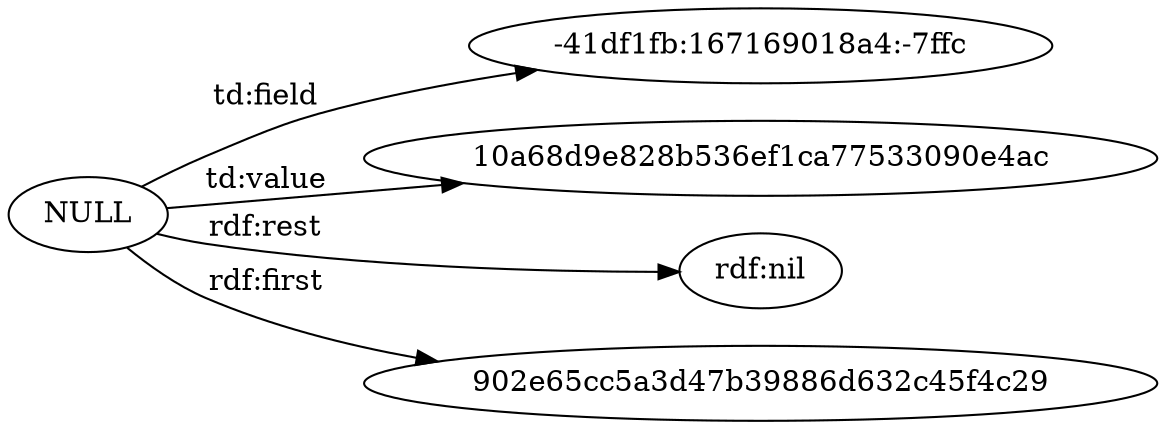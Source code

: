 digraph ar2dtool_diagram { 
rankdir=LR;
size="1501"
	"NULL" -> "-41df1fb:167169018a4:-7ffc" [ label = "td:field" ];
	"NULL" -> "10a68d9e828b536ef1ca77533090e4ac" [ label = "td:value" ];
	"NULL" -> "rdf:nil" [ label = "rdf:rest" ];
	"NULL" -> "902e65cc5a3d47b39886d632c45f4c29" [ label = "rdf:first" ];

}
